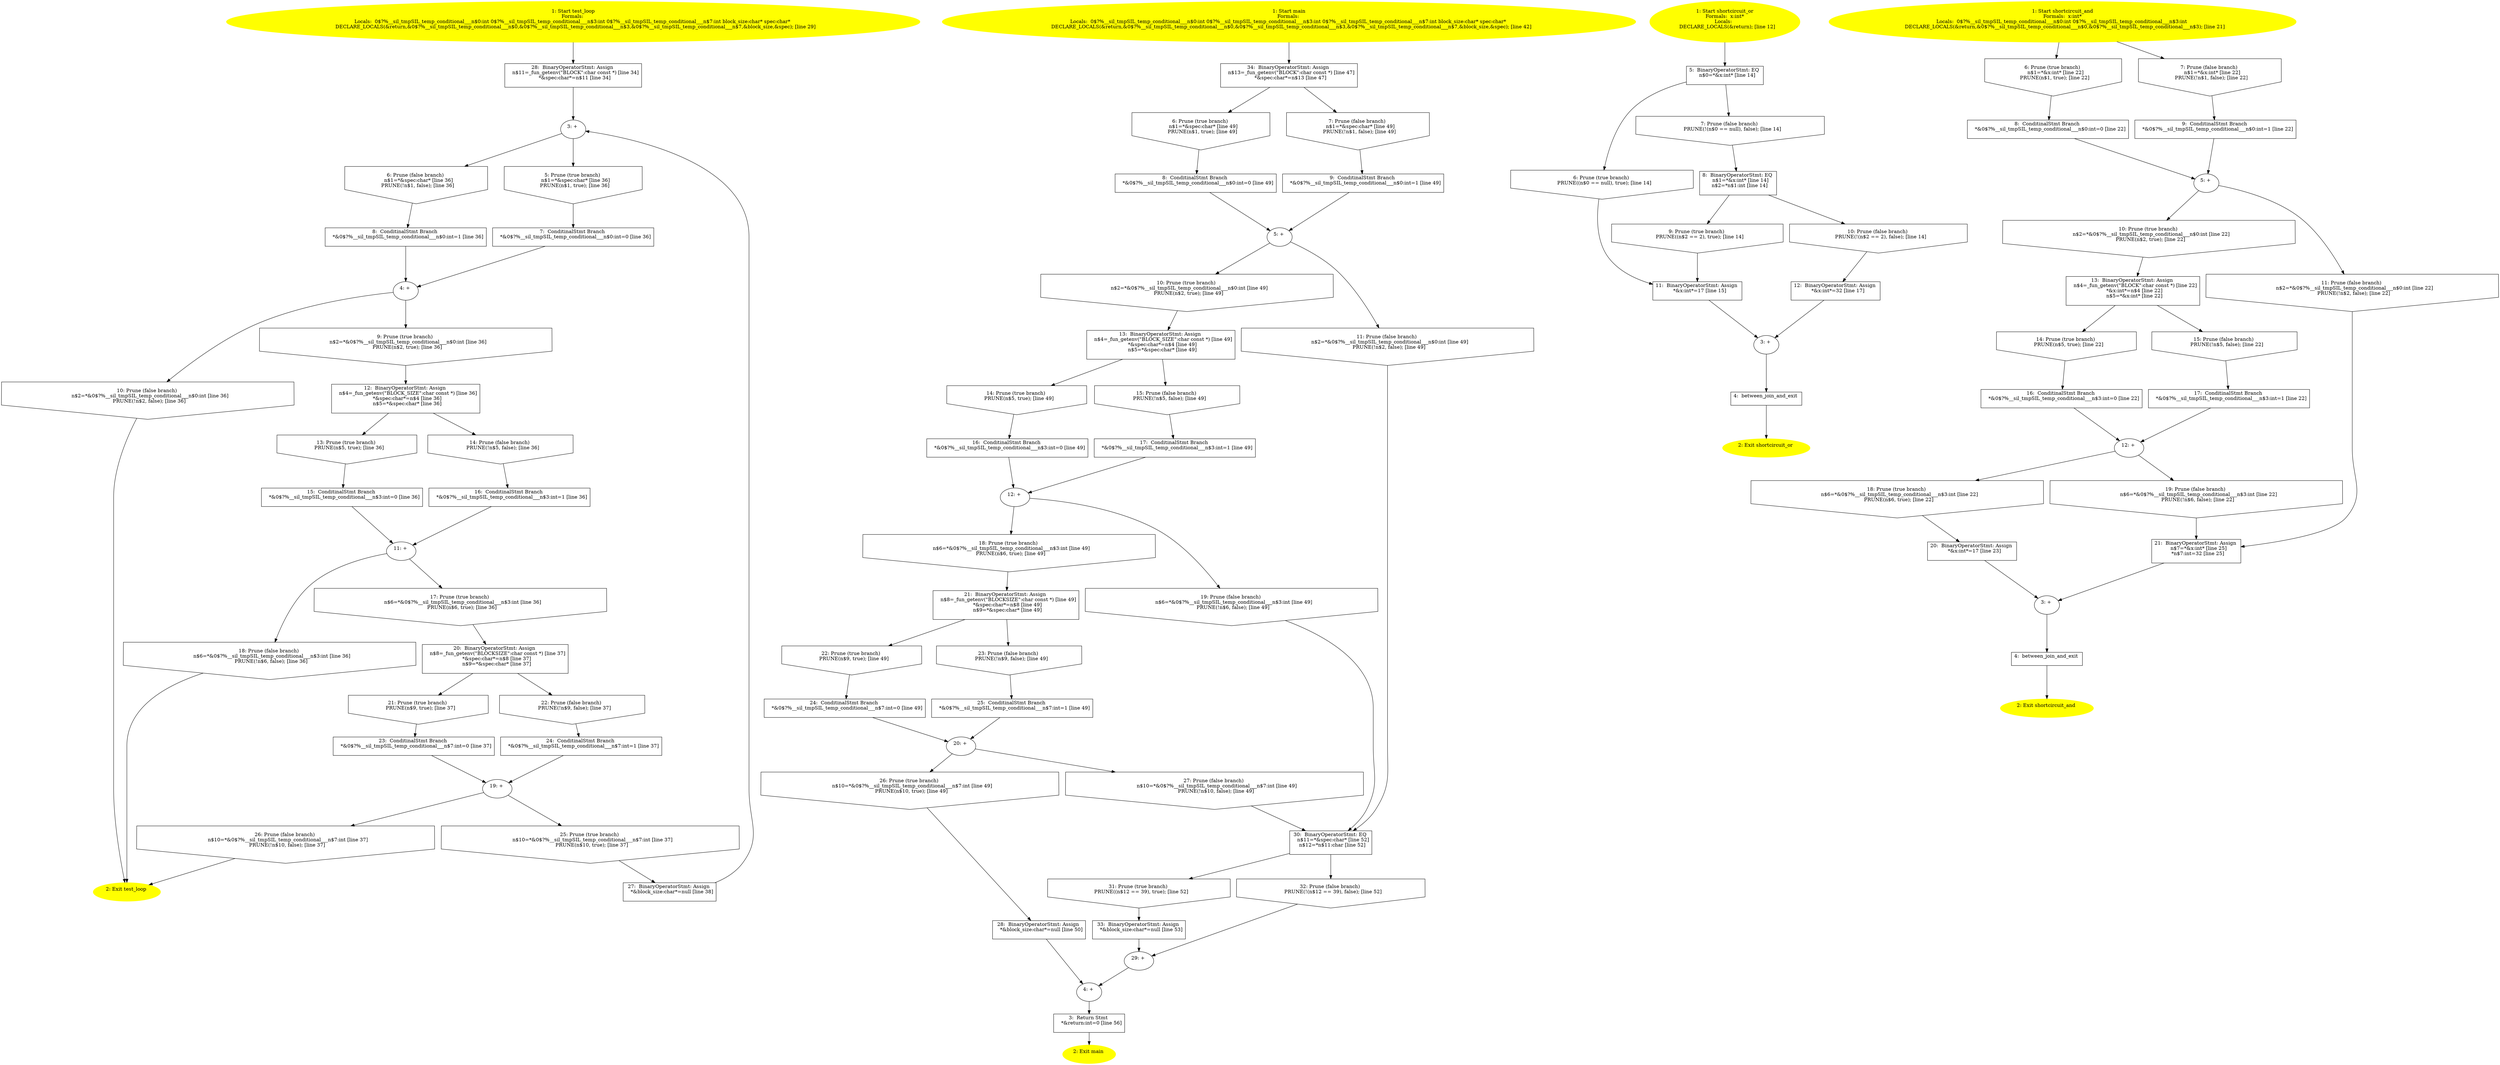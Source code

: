 /* @generated */
digraph iCFG {
"test_loop.254a9d372f8f45542e409771135b9322_1" [label="1: Start test_loop\nFormals: \nLocals:  0$?%__sil_tmpSIL_temp_conditional___n$0:int 0$?%__sil_tmpSIL_temp_conditional___n$3:int 0$?%__sil_tmpSIL_temp_conditional___n$7:int block_size:char* spec:char* \n   DECLARE_LOCALS(&return,&0$?%__sil_tmpSIL_temp_conditional___n$0,&0$?%__sil_tmpSIL_temp_conditional___n$3,&0$?%__sil_tmpSIL_temp_conditional___n$7,&block_size,&spec); [line 29]\n " color=yellow style=filled]
	

	 "test_loop.254a9d372f8f45542e409771135b9322_1" -> "test_loop.254a9d372f8f45542e409771135b9322_28" ;
"test_loop.254a9d372f8f45542e409771135b9322_2" [label="2: Exit test_loop \n  " color=yellow style=filled]
	

"test_loop.254a9d372f8f45542e409771135b9322_3" [label="3: + \n  " ]
	

	 "test_loop.254a9d372f8f45542e409771135b9322_3" -> "test_loop.254a9d372f8f45542e409771135b9322_5" ;
	 "test_loop.254a9d372f8f45542e409771135b9322_3" -> "test_loop.254a9d372f8f45542e409771135b9322_6" ;
"test_loop.254a9d372f8f45542e409771135b9322_4" [label="4: + \n  " ]
	

	 "test_loop.254a9d372f8f45542e409771135b9322_4" -> "test_loop.254a9d372f8f45542e409771135b9322_9" ;
	 "test_loop.254a9d372f8f45542e409771135b9322_4" -> "test_loop.254a9d372f8f45542e409771135b9322_10" ;
"test_loop.254a9d372f8f45542e409771135b9322_5" [label="5: Prune (true branch) \n   n$1=*&spec:char* [line 36]\n  PRUNE(n$1, true); [line 36]\n " shape="invhouse"]
	

	 "test_loop.254a9d372f8f45542e409771135b9322_5" -> "test_loop.254a9d372f8f45542e409771135b9322_7" ;
"test_loop.254a9d372f8f45542e409771135b9322_6" [label="6: Prune (false branch) \n   n$1=*&spec:char* [line 36]\n  PRUNE(!n$1, false); [line 36]\n " shape="invhouse"]
	

	 "test_loop.254a9d372f8f45542e409771135b9322_6" -> "test_loop.254a9d372f8f45542e409771135b9322_8" ;
"test_loop.254a9d372f8f45542e409771135b9322_7" [label="7:  ConditinalStmt Branch \n   *&0$?%__sil_tmpSIL_temp_conditional___n$0:int=0 [line 36]\n " shape="box"]
	

	 "test_loop.254a9d372f8f45542e409771135b9322_7" -> "test_loop.254a9d372f8f45542e409771135b9322_4" ;
"test_loop.254a9d372f8f45542e409771135b9322_8" [label="8:  ConditinalStmt Branch \n   *&0$?%__sil_tmpSIL_temp_conditional___n$0:int=1 [line 36]\n " shape="box"]
	

	 "test_loop.254a9d372f8f45542e409771135b9322_8" -> "test_loop.254a9d372f8f45542e409771135b9322_4" ;
"test_loop.254a9d372f8f45542e409771135b9322_9" [label="9: Prune (true branch) \n   n$2=*&0$?%__sil_tmpSIL_temp_conditional___n$0:int [line 36]\n  PRUNE(n$2, true); [line 36]\n " shape="invhouse"]
	

	 "test_loop.254a9d372f8f45542e409771135b9322_9" -> "test_loop.254a9d372f8f45542e409771135b9322_12" ;
"test_loop.254a9d372f8f45542e409771135b9322_10" [label="10: Prune (false branch) \n   n$2=*&0$?%__sil_tmpSIL_temp_conditional___n$0:int [line 36]\n  PRUNE(!n$2, false); [line 36]\n " shape="invhouse"]
	

	 "test_loop.254a9d372f8f45542e409771135b9322_10" -> "test_loop.254a9d372f8f45542e409771135b9322_2" ;
"test_loop.254a9d372f8f45542e409771135b9322_11" [label="11: + \n  " ]
	

	 "test_loop.254a9d372f8f45542e409771135b9322_11" -> "test_loop.254a9d372f8f45542e409771135b9322_17" ;
	 "test_loop.254a9d372f8f45542e409771135b9322_11" -> "test_loop.254a9d372f8f45542e409771135b9322_18" ;
"test_loop.254a9d372f8f45542e409771135b9322_12" [label="12:  BinaryOperatorStmt: Assign \n   n$4=_fun_getenv(\"BLOCK_SIZE\":char const *) [line 36]\n  *&spec:char*=n$4 [line 36]\n  n$5=*&spec:char* [line 36]\n " shape="box"]
	

	 "test_loop.254a9d372f8f45542e409771135b9322_12" -> "test_loop.254a9d372f8f45542e409771135b9322_13" ;
	 "test_loop.254a9d372f8f45542e409771135b9322_12" -> "test_loop.254a9d372f8f45542e409771135b9322_14" ;
"test_loop.254a9d372f8f45542e409771135b9322_13" [label="13: Prune (true branch) \n   PRUNE(n$5, true); [line 36]\n " shape="invhouse"]
	

	 "test_loop.254a9d372f8f45542e409771135b9322_13" -> "test_loop.254a9d372f8f45542e409771135b9322_15" ;
"test_loop.254a9d372f8f45542e409771135b9322_14" [label="14: Prune (false branch) \n   PRUNE(!n$5, false); [line 36]\n " shape="invhouse"]
	

	 "test_loop.254a9d372f8f45542e409771135b9322_14" -> "test_loop.254a9d372f8f45542e409771135b9322_16" ;
"test_loop.254a9d372f8f45542e409771135b9322_15" [label="15:  ConditinalStmt Branch \n   *&0$?%__sil_tmpSIL_temp_conditional___n$3:int=0 [line 36]\n " shape="box"]
	

	 "test_loop.254a9d372f8f45542e409771135b9322_15" -> "test_loop.254a9d372f8f45542e409771135b9322_11" ;
"test_loop.254a9d372f8f45542e409771135b9322_16" [label="16:  ConditinalStmt Branch \n   *&0$?%__sil_tmpSIL_temp_conditional___n$3:int=1 [line 36]\n " shape="box"]
	

	 "test_loop.254a9d372f8f45542e409771135b9322_16" -> "test_loop.254a9d372f8f45542e409771135b9322_11" ;
"test_loop.254a9d372f8f45542e409771135b9322_17" [label="17: Prune (true branch) \n   n$6=*&0$?%__sil_tmpSIL_temp_conditional___n$3:int [line 36]\n  PRUNE(n$6, true); [line 36]\n " shape="invhouse"]
	

	 "test_loop.254a9d372f8f45542e409771135b9322_17" -> "test_loop.254a9d372f8f45542e409771135b9322_20" ;
"test_loop.254a9d372f8f45542e409771135b9322_18" [label="18: Prune (false branch) \n   n$6=*&0$?%__sil_tmpSIL_temp_conditional___n$3:int [line 36]\n  PRUNE(!n$6, false); [line 36]\n " shape="invhouse"]
	

	 "test_loop.254a9d372f8f45542e409771135b9322_18" -> "test_loop.254a9d372f8f45542e409771135b9322_2" ;
"test_loop.254a9d372f8f45542e409771135b9322_19" [label="19: + \n  " ]
	

	 "test_loop.254a9d372f8f45542e409771135b9322_19" -> "test_loop.254a9d372f8f45542e409771135b9322_25" ;
	 "test_loop.254a9d372f8f45542e409771135b9322_19" -> "test_loop.254a9d372f8f45542e409771135b9322_26" ;
"test_loop.254a9d372f8f45542e409771135b9322_20" [label="20:  BinaryOperatorStmt: Assign \n   n$8=_fun_getenv(\"BLOCKSIZE\":char const *) [line 37]\n  *&spec:char*=n$8 [line 37]\n  n$9=*&spec:char* [line 37]\n " shape="box"]
	

	 "test_loop.254a9d372f8f45542e409771135b9322_20" -> "test_loop.254a9d372f8f45542e409771135b9322_21" ;
	 "test_loop.254a9d372f8f45542e409771135b9322_20" -> "test_loop.254a9d372f8f45542e409771135b9322_22" ;
"test_loop.254a9d372f8f45542e409771135b9322_21" [label="21: Prune (true branch) \n   PRUNE(n$9, true); [line 37]\n " shape="invhouse"]
	

	 "test_loop.254a9d372f8f45542e409771135b9322_21" -> "test_loop.254a9d372f8f45542e409771135b9322_23" ;
"test_loop.254a9d372f8f45542e409771135b9322_22" [label="22: Prune (false branch) \n   PRUNE(!n$9, false); [line 37]\n " shape="invhouse"]
	

	 "test_loop.254a9d372f8f45542e409771135b9322_22" -> "test_loop.254a9d372f8f45542e409771135b9322_24" ;
"test_loop.254a9d372f8f45542e409771135b9322_23" [label="23:  ConditinalStmt Branch \n   *&0$?%__sil_tmpSIL_temp_conditional___n$7:int=0 [line 37]\n " shape="box"]
	

	 "test_loop.254a9d372f8f45542e409771135b9322_23" -> "test_loop.254a9d372f8f45542e409771135b9322_19" ;
"test_loop.254a9d372f8f45542e409771135b9322_24" [label="24:  ConditinalStmt Branch \n   *&0$?%__sil_tmpSIL_temp_conditional___n$7:int=1 [line 37]\n " shape="box"]
	

	 "test_loop.254a9d372f8f45542e409771135b9322_24" -> "test_loop.254a9d372f8f45542e409771135b9322_19" ;
"test_loop.254a9d372f8f45542e409771135b9322_25" [label="25: Prune (true branch) \n   n$10=*&0$?%__sil_tmpSIL_temp_conditional___n$7:int [line 37]\n  PRUNE(n$10, true); [line 37]\n " shape="invhouse"]
	

	 "test_loop.254a9d372f8f45542e409771135b9322_25" -> "test_loop.254a9d372f8f45542e409771135b9322_27" ;
"test_loop.254a9d372f8f45542e409771135b9322_26" [label="26: Prune (false branch) \n   n$10=*&0$?%__sil_tmpSIL_temp_conditional___n$7:int [line 37]\n  PRUNE(!n$10, false); [line 37]\n " shape="invhouse"]
	

	 "test_loop.254a9d372f8f45542e409771135b9322_26" -> "test_loop.254a9d372f8f45542e409771135b9322_2" ;
"test_loop.254a9d372f8f45542e409771135b9322_27" [label="27:  BinaryOperatorStmt: Assign \n   *&block_size:char*=null [line 38]\n " shape="box"]
	

	 "test_loop.254a9d372f8f45542e409771135b9322_27" -> "test_loop.254a9d372f8f45542e409771135b9322_3" ;
"test_loop.254a9d372f8f45542e409771135b9322_28" [label="28:  BinaryOperatorStmt: Assign \n   n$11=_fun_getenv(\"BLOCK\":char const *) [line 34]\n  *&spec:char*=n$11 [line 34]\n " shape="box"]
	

	 "test_loop.254a9d372f8f45542e409771135b9322_28" -> "test_loop.254a9d372f8f45542e409771135b9322_3" ;
"main.fad58de7366495db4650cfefac2fcd61_1" [label="1: Start main\nFormals: \nLocals:  0$?%__sil_tmpSIL_temp_conditional___n$0:int 0$?%__sil_tmpSIL_temp_conditional___n$3:int 0$?%__sil_tmpSIL_temp_conditional___n$7:int block_size:char* spec:char* \n   DECLARE_LOCALS(&return,&0$?%__sil_tmpSIL_temp_conditional___n$0,&0$?%__sil_tmpSIL_temp_conditional___n$3,&0$?%__sil_tmpSIL_temp_conditional___n$7,&block_size,&spec); [line 42]\n " color=yellow style=filled]
	

	 "main.fad58de7366495db4650cfefac2fcd61_1" -> "main.fad58de7366495db4650cfefac2fcd61_34" ;
"main.fad58de7366495db4650cfefac2fcd61_2" [label="2: Exit main \n  " color=yellow style=filled]
	

"main.fad58de7366495db4650cfefac2fcd61_3" [label="3:  Return Stmt \n   *&return:int=0 [line 56]\n " shape="box"]
	

	 "main.fad58de7366495db4650cfefac2fcd61_3" -> "main.fad58de7366495db4650cfefac2fcd61_2" ;
"main.fad58de7366495db4650cfefac2fcd61_4" [label="4: + \n  " ]
	

	 "main.fad58de7366495db4650cfefac2fcd61_4" -> "main.fad58de7366495db4650cfefac2fcd61_3" ;
"main.fad58de7366495db4650cfefac2fcd61_5" [label="5: + \n  " ]
	

	 "main.fad58de7366495db4650cfefac2fcd61_5" -> "main.fad58de7366495db4650cfefac2fcd61_10" ;
	 "main.fad58de7366495db4650cfefac2fcd61_5" -> "main.fad58de7366495db4650cfefac2fcd61_11" ;
"main.fad58de7366495db4650cfefac2fcd61_6" [label="6: Prune (true branch) \n   n$1=*&spec:char* [line 49]\n  PRUNE(n$1, true); [line 49]\n " shape="invhouse"]
	

	 "main.fad58de7366495db4650cfefac2fcd61_6" -> "main.fad58de7366495db4650cfefac2fcd61_8" ;
"main.fad58de7366495db4650cfefac2fcd61_7" [label="7: Prune (false branch) \n   n$1=*&spec:char* [line 49]\n  PRUNE(!n$1, false); [line 49]\n " shape="invhouse"]
	

	 "main.fad58de7366495db4650cfefac2fcd61_7" -> "main.fad58de7366495db4650cfefac2fcd61_9" ;
"main.fad58de7366495db4650cfefac2fcd61_8" [label="8:  ConditinalStmt Branch \n   *&0$?%__sil_tmpSIL_temp_conditional___n$0:int=0 [line 49]\n " shape="box"]
	

	 "main.fad58de7366495db4650cfefac2fcd61_8" -> "main.fad58de7366495db4650cfefac2fcd61_5" ;
"main.fad58de7366495db4650cfefac2fcd61_9" [label="9:  ConditinalStmt Branch \n   *&0$?%__sil_tmpSIL_temp_conditional___n$0:int=1 [line 49]\n " shape="box"]
	

	 "main.fad58de7366495db4650cfefac2fcd61_9" -> "main.fad58de7366495db4650cfefac2fcd61_5" ;
"main.fad58de7366495db4650cfefac2fcd61_10" [label="10: Prune (true branch) \n   n$2=*&0$?%__sil_tmpSIL_temp_conditional___n$0:int [line 49]\n  PRUNE(n$2, true); [line 49]\n " shape="invhouse"]
	

	 "main.fad58de7366495db4650cfefac2fcd61_10" -> "main.fad58de7366495db4650cfefac2fcd61_13" ;
"main.fad58de7366495db4650cfefac2fcd61_11" [label="11: Prune (false branch) \n   n$2=*&0$?%__sil_tmpSIL_temp_conditional___n$0:int [line 49]\n  PRUNE(!n$2, false); [line 49]\n " shape="invhouse"]
	

	 "main.fad58de7366495db4650cfefac2fcd61_11" -> "main.fad58de7366495db4650cfefac2fcd61_30" ;
"main.fad58de7366495db4650cfefac2fcd61_12" [label="12: + \n  " ]
	

	 "main.fad58de7366495db4650cfefac2fcd61_12" -> "main.fad58de7366495db4650cfefac2fcd61_18" ;
	 "main.fad58de7366495db4650cfefac2fcd61_12" -> "main.fad58de7366495db4650cfefac2fcd61_19" ;
"main.fad58de7366495db4650cfefac2fcd61_13" [label="13:  BinaryOperatorStmt: Assign \n   n$4=_fun_getenv(\"BLOCK_SIZE\":char const *) [line 49]\n  *&spec:char*=n$4 [line 49]\n  n$5=*&spec:char* [line 49]\n " shape="box"]
	

	 "main.fad58de7366495db4650cfefac2fcd61_13" -> "main.fad58de7366495db4650cfefac2fcd61_14" ;
	 "main.fad58de7366495db4650cfefac2fcd61_13" -> "main.fad58de7366495db4650cfefac2fcd61_15" ;
"main.fad58de7366495db4650cfefac2fcd61_14" [label="14: Prune (true branch) \n   PRUNE(n$5, true); [line 49]\n " shape="invhouse"]
	

	 "main.fad58de7366495db4650cfefac2fcd61_14" -> "main.fad58de7366495db4650cfefac2fcd61_16" ;
"main.fad58de7366495db4650cfefac2fcd61_15" [label="15: Prune (false branch) \n   PRUNE(!n$5, false); [line 49]\n " shape="invhouse"]
	

	 "main.fad58de7366495db4650cfefac2fcd61_15" -> "main.fad58de7366495db4650cfefac2fcd61_17" ;
"main.fad58de7366495db4650cfefac2fcd61_16" [label="16:  ConditinalStmt Branch \n   *&0$?%__sil_tmpSIL_temp_conditional___n$3:int=0 [line 49]\n " shape="box"]
	

	 "main.fad58de7366495db4650cfefac2fcd61_16" -> "main.fad58de7366495db4650cfefac2fcd61_12" ;
"main.fad58de7366495db4650cfefac2fcd61_17" [label="17:  ConditinalStmt Branch \n   *&0$?%__sil_tmpSIL_temp_conditional___n$3:int=1 [line 49]\n " shape="box"]
	

	 "main.fad58de7366495db4650cfefac2fcd61_17" -> "main.fad58de7366495db4650cfefac2fcd61_12" ;
"main.fad58de7366495db4650cfefac2fcd61_18" [label="18: Prune (true branch) \n   n$6=*&0$?%__sil_tmpSIL_temp_conditional___n$3:int [line 49]\n  PRUNE(n$6, true); [line 49]\n " shape="invhouse"]
	

	 "main.fad58de7366495db4650cfefac2fcd61_18" -> "main.fad58de7366495db4650cfefac2fcd61_21" ;
"main.fad58de7366495db4650cfefac2fcd61_19" [label="19: Prune (false branch) \n   n$6=*&0$?%__sil_tmpSIL_temp_conditional___n$3:int [line 49]\n  PRUNE(!n$6, false); [line 49]\n " shape="invhouse"]
	

	 "main.fad58de7366495db4650cfefac2fcd61_19" -> "main.fad58de7366495db4650cfefac2fcd61_30" ;
"main.fad58de7366495db4650cfefac2fcd61_20" [label="20: + \n  " ]
	

	 "main.fad58de7366495db4650cfefac2fcd61_20" -> "main.fad58de7366495db4650cfefac2fcd61_26" ;
	 "main.fad58de7366495db4650cfefac2fcd61_20" -> "main.fad58de7366495db4650cfefac2fcd61_27" ;
"main.fad58de7366495db4650cfefac2fcd61_21" [label="21:  BinaryOperatorStmt: Assign \n   n$8=_fun_getenv(\"BLOCKSIZE\":char const *) [line 49]\n  *&spec:char*=n$8 [line 49]\n  n$9=*&spec:char* [line 49]\n " shape="box"]
	

	 "main.fad58de7366495db4650cfefac2fcd61_21" -> "main.fad58de7366495db4650cfefac2fcd61_22" ;
	 "main.fad58de7366495db4650cfefac2fcd61_21" -> "main.fad58de7366495db4650cfefac2fcd61_23" ;
"main.fad58de7366495db4650cfefac2fcd61_22" [label="22: Prune (true branch) \n   PRUNE(n$9, true); [line 49]\n " shape="invhouse"]
	

	 "main.fad58de7366495db4650cfefac2fcd61_22" -> "main.fad58de7366495db4650cfefac2fcd61_24" ;
"main.fad58de7366495db4650cfefac2fcd61_23" [label="23: Prune (false branch) \n   PRUNE(!n$9, false); [line 49]\n " shape="invhouse"]
	

	 "main.fad58de7366495db4650cfefac2fcd61_23" -> "main.fad58de7366495db4650cfefac2fcd61_25" ;
"main.fad58de7366495db4650cfefac2fcd61_24" [label="24:  ConditinalStmt Branch \n   *&0$?%__sil_tmpSIL_temp_conditional___n$7:int=0 [line 49]\n " shape="box"]
	

	 "main.fad58de7366495db4650cfefac2fcd61_24" -> "main.fad58de7366495db4650cfefac2fcd61_20" ;
"main.fad58de7366495db4650cfefac2fcd61_25" [label="25:  ConditinalStmt Branch \n   *&0$?%__sil_tmpSIL_temp_conditional___n$7:int=1 [line 49]\n " shape="box"]
	

	 "main.fad58de7366495db4650cfefac2fcd61_25" -> "main.fad58de7366495db4650cfefac2fcd61_20" ;
"main.fad58de7366495db4650cfefac2fcd61_26" [label="26: Prune (true branch) \n   n$10=*&0$?%__sil_tmpSIL_temp_conditional___n$7:int [line 49]\n  PRUNE(n$10, true); [line 49]\n " shape="invhouse"]
	

	 "main.fad58de7366495db4650cfefac2fcd61_26" -> "main.fad58de7366495db4650cfefac2fcd61_28" ;
"main.fad58de7366495db4650cfefac2fcd61_27" [label="27: Prune (false branch) \n   n$10=*&0$?%__sil_tmpSIL_temp_conditional___n$7:int [line 49]\n  PRUNE(!n$10, false); [line 49]\n " shape="invhouse"]
	

	 "main.fad58de7366495db4650cfefac2fcd61_27" -> "main.fad58de7366495db4650cfefac2fcd61_30" ;
"main.fad58de7366495db4650cfefac2fcd61_28" [label="28:  BinaryOperatorStmt: Assign \n   *&block_size:char*=null [line 50]\n " shape="box"]
	

	 "main.fad58de7366495db4650cfefac2fcd61_28" -> "main.fad58de7366495db4650cfefac2fcd61_4" ;
"main.fad58de7366495db4650cfefac2fcd61_29" [label="29: + \n  " ]
	

	 "main.fad58de7366495db4650cfefac2fcd61_29" -> "main.fad58de7366495db4650cfefac2fcd61_4" ;
"main.fad58de7366495db4650cfefac2fcd61_30" [label="30:  BinaryOperatorStmt: EQ \n   n$11=*&spec:char* [line 52]\n  n$12=*n$11:char [line 52]\n " shape="box"]
	

	 "main.fad58de7366495db4650cfefac2fcd61_30" -> "main.fad58de7366495db4650cfefac2fcd61_31" ;
	 "main.fad58de7366495db4650cfefac2fcd61_30" -> "main.fad58de7366495db4650cfefac2fcd61_32" ;
"main.fad58de7366495db4650cfefac2fcd61_31" [label="31: Prune (true branch) \n   PRUNE((n$12 == 39), true); [line 52]\n " shape="invhouse"]
	

	 "main.fad58de7366495db4650cfefac2fcd61_31" -> "main.fad58de7366495db4650cfefac2fcd61_33" ;
"main.fad58de7366495db4650cfefac2fcd61_32" [label="32: Prune (false branch) \n   PRUNE(!(n$12 == 39), false); [line 52]\n " shape="invhouse"]
	

	 "main.fad58de7366495db4650cfefac2fcd61_32" -> "main.fad58de7366495db4650cfefac2fcd61_29" ;
"main.fad58de7366495db4650cfefac2fcd61_33" [label="33:  BinaryOperatorStmt: Assign \n   *&block_size:char*=null [line 53]\n " shape="box"]
	

	 "main.fad58de7366495db4650cfefac2fcd61_33" -> "main.fad58de7366495db4650cfefac2fcd61_29" ;
"main.fad58de7366495db4650cfefac2fcd61_34" [label="34:  BinaryOperatorStmt: Assign \n   n$13=_fun_getenv(\"BLOCK\":char const *) [line 47]\n  *&spec:char*=n$13 [line 47]\n " shape="box"]
	

	 "main.fad58de7366495db4650cfefac2fcd61_34" -> "main.fad58de7366495db4650cfefac2fcd61_6" ;
	 "main.fad58de7366495db4650cfefac2fcd61_34" -> "main.fad58de7366495db4650cfefac2fcd61_7" ;
"shortcircuit_or.5845fe75b89f8af7ec1944cd207962af_1" [label="1: Start shortcircuit_or\nFormals:  x:int*\nLocals:  \n   DECLARE_LOCALS(&return); [line 12]\n " color=yellow style=filled]
	

	 "shortcircuit_or.5845fe75b89f8af7ec1944cd207962af_1" -> "shortcircuit_or.5845fe75b89f8af7ec1944cd207962af_5" ;
"shortcircuit_or.5845fe75b89f8af7ec1944cd207962af_2" [label="2: Exit shortcircuit_or \n  " color=yellow style=filled]
	

"shortcircuit_or.5845fe75b89f8af7ec1944cd207962af_3" [label="3: + \n  " ]
	

	 "shortcircuit_or.5845fe75b89f8af7ec1944cd207962af_3" -> "shortcircuit_or.5845fe75b89f8af7ec1944cd207962af_4" ;
"shortcircuit_or.5845fe75b89f8af7ec1944cd207962af_4" [label="4:  between_join_and_exit \n  " shape="box"]
	

	 "shortcircuit_or.5845fe75b89f8af7ec1944cd207962af_4" -> "shortcircuit_or.5845fe75b89f8af7ec1944cd207962af_2" ;
"shortcircuit_or.5845fe75b89f8af7ec1944cd207962af_5" [label="5:  BinaryOperatorStmt: EQ \n   n$0=*&x:int* [line 14]\n " shape="box"]
	

	 "shortcircuit_or.5845fe75b89f8af7ec1944cd207962af_5" -> "shortcircuit_or.5845fe75b89f8af7ec1944cd207962af_6" ;
	 "shortcircuit_or.5845fe75b89f8af7ec1944cd207962af_5" -> "shortcircuit_or.5845fe75b89f8af7ec1944cd207962af_7" ;
"shortcircuit_or.5845fe75b89f8af7ec1944cd207962af_6" [label="6: Prune (true branch) \n   PRUNE((n$0 == null), true); [line 14]\n " shape="invhouse"]
	

	 "shortcircuit_or.5845fe75b89f8af7ec1944cd207962af_6" -> "shortcircuit_or.5845fe75b89f8af7ec1944cd207962af_11" ;
"shortcircuit_or.5845fe75b89f8af7ec1944cd207962af_7" [label="7: Prune (false branch) \n   PRUNE(!(n$0 == null), false); [line 14]\n " shape="invhouse"]
	

	 "shortcircuit_or.5845fe75b89f8af7ec1944cd207962af_7" -> "shortcircuit_or.5845fe75b89f8af7ec1944cd207962af_8" ;
"shortcircuit_or.5845fe75b89f8af7ec1944cd207962af_8" [label="8:  BinaryOperatorStmt: EQ \n   n$1=*&x:int* [line 14]\n  n$2=*n$1:int [line 14]\n " shape="box"]
	

	 "shortcircuit_or.5845fe75b89f8af7ec1944cd207962af_8" -> "shortcircuit_or.5845fe75b89f8af7ec1944cd207962af_9" ;
	 "shortcircuit_or.5845fe75b89f8af7ec1944cd207962af_8" -> "shortcircuit_or.5845fe75b89f8af7ec1944cd207962af_10" ;
"shortcircuit_or.5845fe75b89f8af7ec1944cd207962af_9" [label="9: Prune (true branch) \n   PRUNE((n$2 == 2), true); [line 14]\n " shape="invhouse"]
	

	 "shortcircuit_or.5845fe75b89f8af7ec1944cd207962af_9" -> "shortcircuit_or.5845fe75b89f8af7ec1944cd207962af_11" ;
"shortcircuit_or.5845fe75b89f8af7ec1944cd207962af_10" [label="10: Prune (false branch) \n   PRUNE(!(n$2 == 2), false); [line 14]\n " shape="invhouse"]
	

	 "shortcircuit_or.5845fe75b89f8af7ec1944cd207962af_10" -> "shortcircuit_or.5845fe75b89f8af7ec1944cd207962af_12" ;
"shortcircuit_or.5845fe75b89f8af7ec1944cd207962af_11" [label="11:  BinaryOperatorStmt: Assign \n   *&x:int*=17 [line 15]\n " shape="box"]
	

	 "shortcircuit_or.5845fe75b89f8af7ec1944cd207962af_11" -> "shortcircuit_or.5845fe75b89f8af7ec1944cd207962af_3" ;
"shortcircuit_or.5845fe75b89f8af7ec1944cd207962af_12" [label="12:  BinaryOperatorStmt: Assign \n   *&x:int*=32 [line 17]\n " shape="box"]
	

	 "shortcircuit_or.5845fe75b89f8af7ec1944cd207962af_12" -> "shortcircuit_or.5845fe75b89f8af7ec1944cd207962af_3" ;
"shortcircuit_and.10f9635d805ff3bd29dfc80b8f8d12da_1" [label="1: Start shortcircuit_and\nFormals:  x:int*\nLocals:  0$?%__sil_tmpSIL_temp_conditional___n$0:int 0$?%__sil_tmpSIL_temp_conditional___n$3:int \n   DECLARE_LOCALS(&return,&0$?%__sil_tmpSIL_temp_conditional___n$0,&0$?%__sil_tmpSIL_temp_conditional___n$3); [line 21]\n " color=yellow style=filled]
	

	 "shortcircuit_and.10f9635d805ff3bd29dfc80b8f8d12da_1" -> "shortcircuit_and.10f9635d805ff3bd29dfc80b8f8d12da_6" ;
	 "shortcircuit_and.10f9635d805ff3bd29dfc80b8f8d12da_1" -> "shortcircuit_and.10f9635d805ff3bd29dfc80b8f8d12da_7" ;
"shortcircuit_and.10f9635d805ff3bd29dfc80b8f8d12da_2" [label="2: Exit shortcircuit_and \n  " color=yellow style=filled]
	

"shortcircuit_and.10f9635d805ff3bd29dfc80b8f8d12da_3" [label="3: + \n  " ]
	

	 "shortcircuit_and.10f9635d805ff3bd29dfc80b8f8d12da_3" -> "shortcircuit_and.10f9635d805ff3bd29dfc80b8f8d12da_4" ;
"shortcircuit_and.10f9635d805ff3bd29dfc80b8f8d12da_4" [label="4:  between_join_and_exit \n  " shape="box"]
	

	 "shortcircuit_and.10f9635d805ff3bd29dfc80b8f8d12da_4" -> "shortcircuit_and.10f9635d805ff3bd29dfc80b8f8d12da_2" ;
"shortcircuit_and.10f9635d805ff3bd29dfc80b8f8d12da_5" [label="5: + \n  " ]
	

	 "shortcircuit_and.10f9635d805ff3bd29dfc80b8f8d12da_5" -> "shortcircuit_and.10f9635d805ff3bd29dfc80b8f8d12da_10" ;
	 "shortcircuit_and.10f9635d805ff3bd29dfc80b8f8d12da_5" -> "shortcircuit_and.10f9635d805ff3bd29dfc80b8f8d12da_11" ;
"shortcircuit_and.10f9635d805ff3bd29dfc80b8f8d12da_6" [label="6: Prune (true branch) \n   n$1=*&x:int* [line 22]\n  PRUNE(n$1, true); [line 22]\n " shape="invhouse"]
	

	 "shortcircuit_and.10f9635d805ff3bd29dfc80b8f8d12da_6" -> "shortcircuit_and.10f9635d805ff3bd29dfc80b8f8d12da_8" ;
"shortcircuit_and.10f9635d805ff3bd29dfc80b8f8d12da_7" [label="7: Prune (false branch) \n   n$1=*&x:int* [line 22]\n  PRUNE(!n$1, false); [line 22]\n " shape="invhouse"]
	

	 "shortcircuit_and.10f9635d805ff3bd29dfc80b8f8d12da_7" -> "shortcircuit_and.10f9635d805ff3bd29dfc80b8f8d12da_9" ;
"shortcircuit_and.10f9635d805ff3bd29dfc80b8f8d12da_8" [label="8:  ConditinalStmt Branch \n   *&0$?%__sil_tmpSIL_temp_conditional___n$0:int=0 [line 22]\n " shape="box"]
	

	 "shortcircuit_and.10f9635d805ff3bd29dfc80b8f8d12da_8" -> "shortcircuit_and.10f9635d805ff3bd29dfc80b8f8d12da_5" ;
"shortcircuit_and.10f9635d805ff3bd29dfc80b8f8d12da_9" [label="9:  ConditinalStmt Branch \n   *&0$?%__sil_tmpSIL_temp_conditional___n$0:int=1 [line 22]\n " shape="box"]
	

	 "shortcircuit_and.10f9635d805ff3bd29dfc80b8f8d12da_9" -> "shortcircuit_and.10f9635d805ff3bd29dfc80b8f8d12da_5" ;
"shortcircuit_and.10f9635d805ff3bd29dfc80b8f8d12da_10" [label="10: Prune (true branch) \n   n$2=*&0$?%__sil_tmpSIL_temp_conditional___n$0:int [line 22]\n  PRUNE(n$2, true); [line 22]\n " shape="invhouse"]
	

	 "shortcircuit_and.10f9635d805ff3bd29dfc80b8f8d12da_10" -> "shortcircuit_and.10f9635d805ff3bd29dfc80b8f8d12da_13" ;
"shortcircuit_and.10f9635d805ff3bd29dfc80b8f8d12da_11" [label="11: Prune (false branch) \n   n$2=*&0$?%__sil_tmpSIL_temp_conditional___n$0:int [line 22]\n  PRUNE(!n$2, false); [line 22]\n " shape="invhouse"]
	

	 "shortcircuit_and.10f9635d805ff3bd29dfc80b8f8d12da_11" -> "shortcircuit_and.10f9635d805ff3bd29dfc80b8f8d12da_21" ;
"shortcircuit_and.10f9635d805ff3bd29dfc80b8f8d12da_12" [label="12: + \n  " ]
	

	 "shortcircuit_and.10f9635d805ff3bd29dfc80b8f8d12da_12" -> "shortcircuit_and.10f9635d805ff3bd29dfc80b8f8d12da_18" ;
	 "shortcircuit_and.10f9635d805ff3bd29dfc80b8f8d12da_12" -> "shortcircuit_and.10f9635d805ff3bd29dfc80b8f8d12da_19" ;
"shortcircuit_and.10f9635d805ff3bd29dfc80b8f8d12da_13" [label="13:  BinaryOperatorStmt: Assign \n   n$4=_fun_getenv(\"BLOCK\":char const *) [line 22]\n  *&x:int*=n$4 [line 22]\n  n$5=*&x:int* [line 22]\n " shape="box"]
	

	 "shortcircuit_and.10f9635d805ff3bd29dfc80b8f8d12da_13" -> "shortcircuit_and.10f9635d805ff3bd29dfc80b8f8d12da_14" ;
	 "shortcircuit_and.10f9635d805ff3bd29dfc80b8f8d12da_13" -> "shortcircuit_and.10f9635d805ff3bd29dfc80b8f8d12da_15" ;
"shortcircuit_and.10f9635d805ff3bd29dfc80b8f8d12da_14" [label="14: Prune (true branch) \n   PRUNE(n$5, true); [line 22]\n " shape="invhouse"]
	

	 "shortcircuit_and.10f9635d805ff3bd29dfc80b8f8d12da_14" -> "shortcircuit_and.10f9635d805ff3bd29dfc80b8f8d12da_16" ;
"shortcircuit_and.10f9635d805ff3bd29dfc80b8f8d12da_15" [label="15: Prune (false branch) \n   PRUNE(!n$5, false); [line 22]\n " shape="invhouse"]
	

	 "shortcircuit_and.10f9635d805ff3bd29dfc80b8f8d12da_15" -> "shortcircuit_and.10f9635d805ff3bd29dfc80b8f8d12da_17" ;
"shortcircuit_and.10f9635d805ff3bd29dfc80b8f8d12da_16" [label="16:  ConditinalStmt Branch \n   *&0$?%__sil_tmpSIL_temp_conditional___n$3:int=0 [line 22]\n " shape="box"]
	

	 "shortcircuit_and.10f9635d805ff3bd29dfc80b8f8d12da_16" -> "shortcircuit_and.10f9635d805ff3bd29dfc80b8f8d12da_12" ;
"shortcircuit_and.10f9635d805ff3bd29dfc80b8f8d12da_17" [label="17:  ConditinalStmt Branch \n   *&0$?%__sil_tmpSIL_temp_conditional___n$3:int=1 [line 22]\n " shape="box"]
	

	 "shortcircuit_and.10f9635d805ff3bd29dfc80b8f8d12da_17" -> "shortcircuit_and.10f9635d805ff3bd29dfc80b8f8d12da_12" ;
"shortcircuit_and.10f9635d805ff3bd29dfc80b8f8d12da_18" [label="18: Prune (true branch) \n   n$6=*&0$?%__sil_tmpSIL_temp_conditional___n$3:int [line 22]\n  PRUNE(n$6, true); [line 22]\n " shape="invhouse"]
	

	 "shortcircuit_and.10f9635d805ff3bd29dfc80b8f8d12da_18" -> "shortcircuit_and.10f9635d805ff3bd29dfc80b8f8d12da_20" ;
"shortcircuit_and.10f9635d805ff3bd29dfc80b8f8d12da_19" [label="19: Prune (false branch) \n   n$6=*&0$?%__sil_tmpSIL_temp_conditional___n$3:int [line 22]\n  PRUNE(!n$6, false); [line 22]\n " shape="invhouse"]
	

	 "shortcircuit_and.10f9635d805ff3bd29dfc80b8f8d12da_19" -> "shortcircuit_and.10f9635d805ff3bd29dfc80b8f8d12da_21" ;
"shortcircuit_and.10f9635d805ff3bd29dfc80b8f8d12da_20" [label="20:  BinaryOperatorStmt: Assign \n   *&x:int*=17 [line 23]\n " shape="box"]
	

	 "shortcircuit_and.10f9635d805ff3bd29dfc80b8f8d12da_20" -> "shortcircuit_and.10f9635d805ff3bd29dfc80b8f8d12da_3" ;
"shortcircuit_and.10f9635d805ff3bd29dfc80b8f8d12da_21" [label="21:  BinaryOperatorStmt: Assign \n   n$7=*&x:int* [line 25]\n  *n$7:int=32 [line 25]\n " shape="box"]
	

	 "shortcircuit_and.10f9635d805ff3bd29dfc80b8f8d12da_21" -> "shortcircuit_and.10f9635d805ff3bd29dfc80b8f8d12da_3" ;
}
